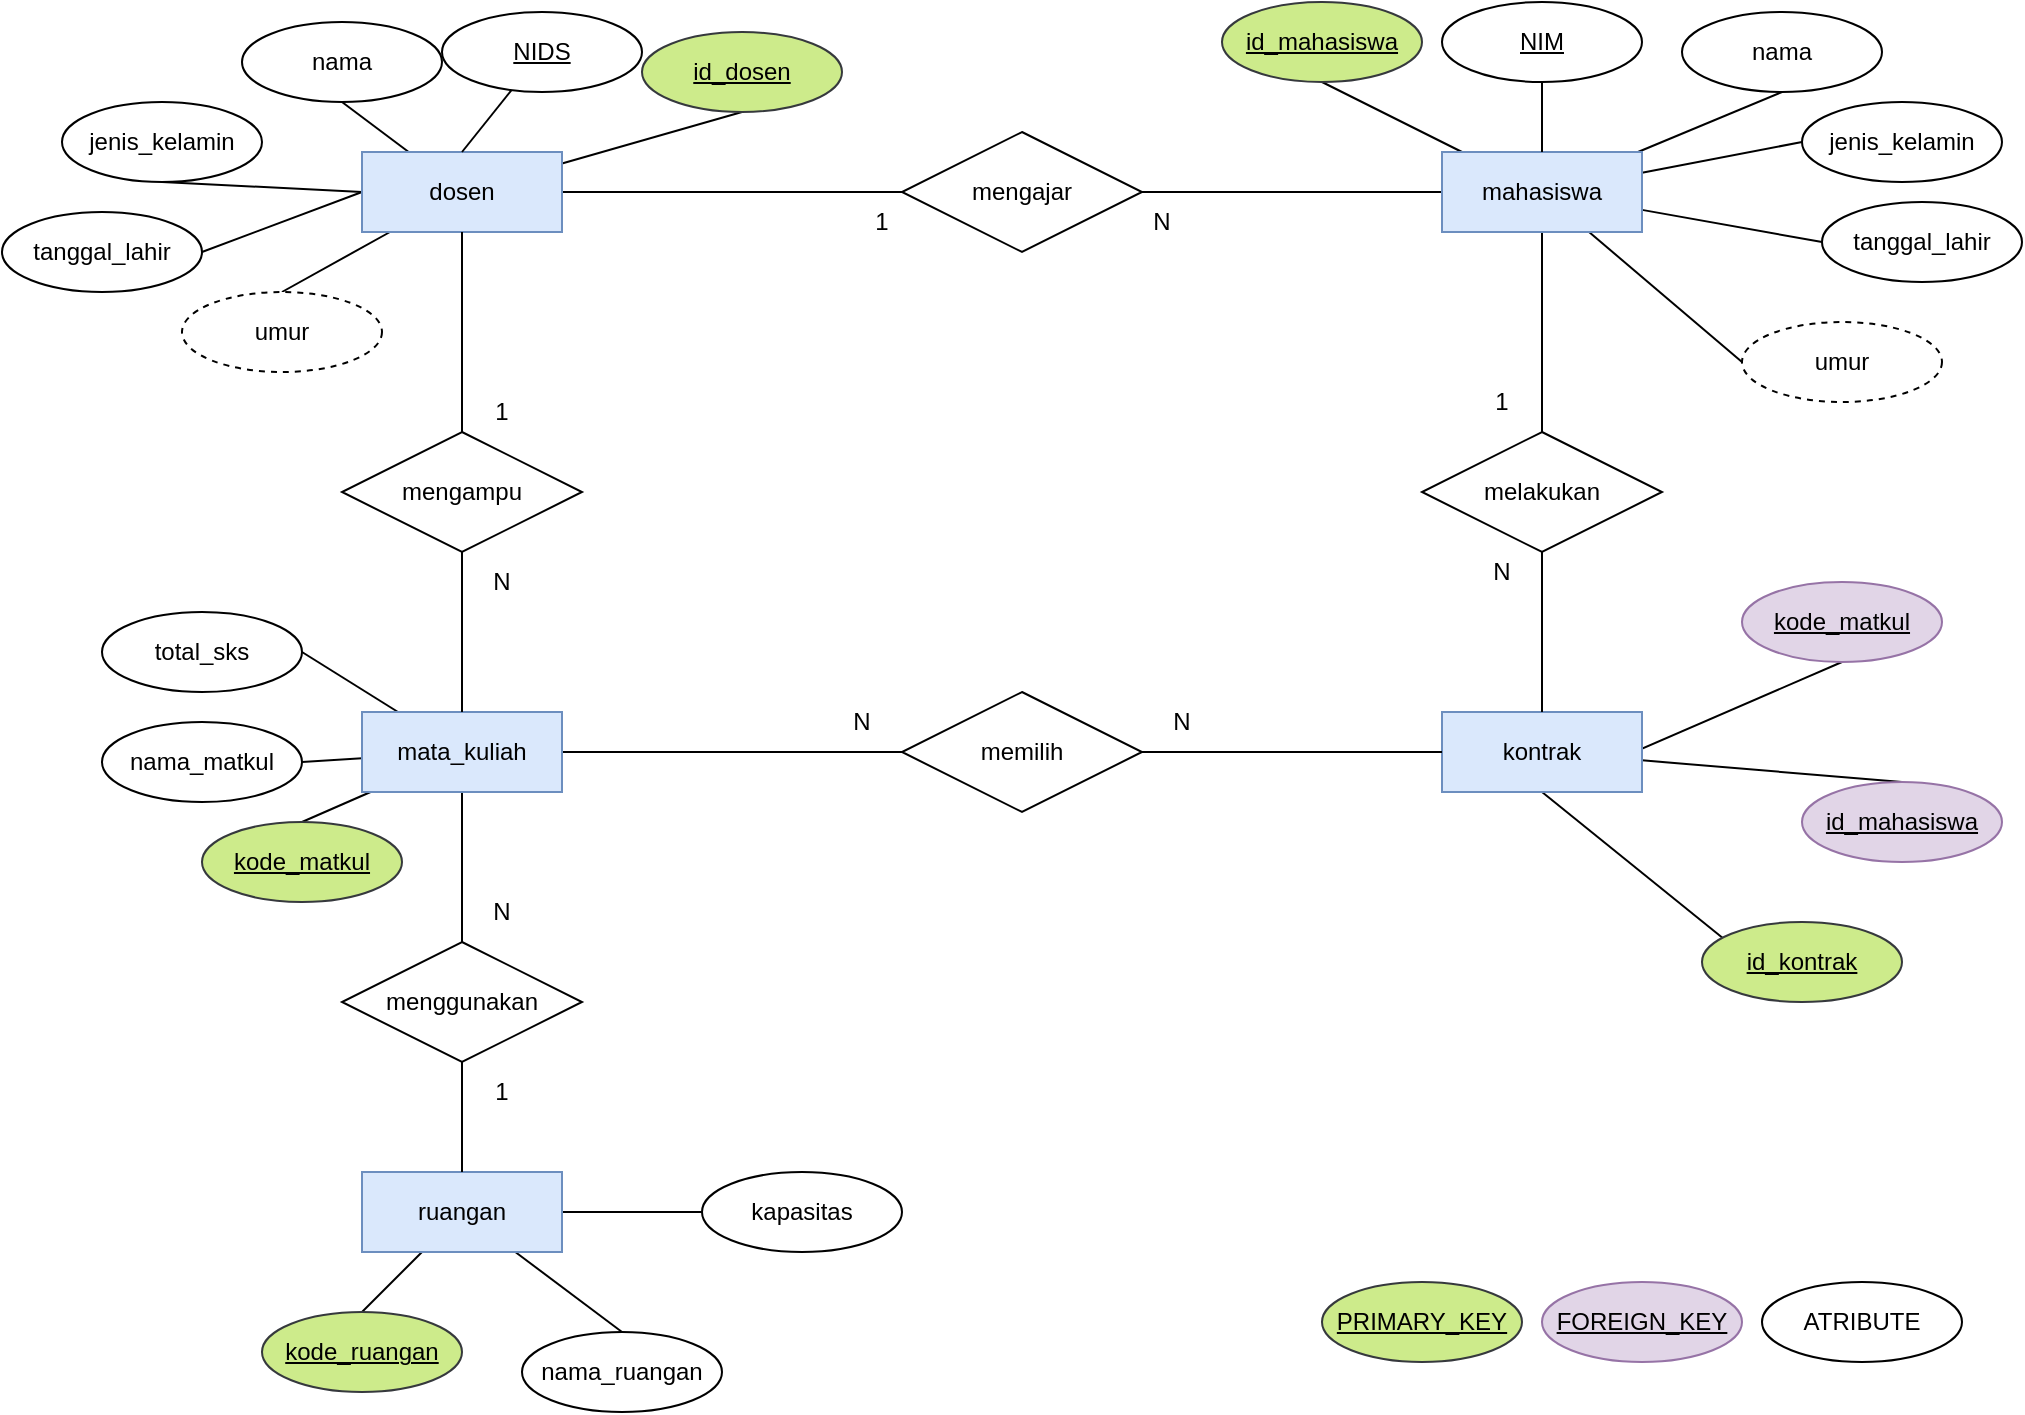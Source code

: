 <mxfile version="26.2.9">
  <diagram name="Page-1" id="nJyo6OV2TYeDhV0pLNsA">
    <mxGraphModel dx="1748" dy="934" grid="1" gridSize="10" guides="1" tooltips="1" connect="1" arrows="1" fold="1" page="1" pageScale="1" pageWidth="850" pageHeight="1100" math="0" shadow="0">
      <root>
        <mxCell id="0" />
        <mxCell id="1" parent="0" />
        <mxCell id="Sm-z-VBrJLyujy-IbQeb-9" style="rounded=0;orthogonalLoop=1;jettySize=auto;html=1;entryX=0.5;entryY=1;entryDx=0;entryDy=0;endArrow=none;startFill=0;" parent="1" source="Sm-z-VBrJLyujy-IbQeb-4" target="Sm-z-VBrJLyujy-IbQeb-5" edge="1">
          <mxGeometry relative="1" as="geometry" />
        </mxCell>
        <mxCell id="Sm-z-VBrJLyujy-IbQeb-10" style="rounded=0;orthogonalLoop=1;jettySize=auto;html=1;entryX=0.5;entryY=1;entryDx=0;entryDy=0;endArrow=none;startFill=0;" parent="1" source="Sm-z-VBrJLyujy-IbQeb-4" target="Sm-z-VBrJLyujy-IbQeb-6" edge="1">
          <mxGeometry relative="1" as="geometry" />
        </mxCell>
        <mxCell id="Sm-z-VBrJLyujy-IbQeb-11" style="rounded=0;orthogonalLoop=1;jettySize=auto;html=1;entryX=0;entryY=0.5;entryDx=0;entryDy=0;endArrow=none;startFill=0;" parent="1" source="Sm-z-VBrJLyujy-IbQeb-4" target="Sm-z-VBrJLyujy-IbQeb-7" edge="1">
          <mxGeometry relative="1" as="geometry" />
        </mxCell>
        <mxCell id="Sm-z-VBrJLyujy-IbQeb-12" style="rounded=0;orthogonalLoop=1;jettySize=auto;html=1;entryX=0;entryY=0.5;entryDx=0;entryDy=0;endArrow=none;startFill=0;" parent="1" source="Sm-z-VBrJLyujy-IbQeb-4" target="Sm-z-VBrJLyujy-IbQeb-8" edge="1">
          <mxGeometry relative="1" as="geometry" />
        </mxCell>
        <mxCell id="Sm-z-VBrJLyujy-IbQeb-39" style="rounded=0;orthogonalLoop=1;jettySize=auto;html=1;entryX=0;entryY=0.5;entryDx=0;entryDy=0;endArrow=none;startFill=0;" parent="1" source="Sm-z-VBrJLyujy-IbQeb-4" target="Sm-z-VBrJLyujy-IbQeb-38" edge="1">
          <mxGeometry relative="1" as="geometry" />
        </mxCell>
        <mxCell id="Bo3sy8C13-rCjIiW097o-3" style="edgeStyle=orthogonalEdgeStyle;rounded=0;orthogonalLoop=1;jettySize=auto;html=1;entryX=1;entryY=0.5;entryDx=0;entryDy=0;endArrow=none;startFill=0;" parent="1" source="Sm-z-VBrJLyujy-IbQeb-4" target="Bo3sy8C13-rCjIiW097o-1" edge="1">
          <mxGeometry relative="1" as="geometry" />
        </mxCell>
        <mxCell id="Y0BCYaynre1UbPUPzL7O-153" style="rounded=0;orthogonalLoop=1;jettySize=auto;html=1;entryX=0.5;entryY=0;entryDx=0;entryDy=0;endArrow=none;startFill=0;" edge="1" parent="1" source="Sm-z-VBrJLyujy-IbQeb-4" target="Y0BCYaynre1UbPUPzL7O-152">
          <mxGeometry relative="1" as="geometry" />
        </mxCell>
        <mxCell id="Sm-z-VBrJLyujy-IbQeb-4" value="mahasiswa" style="whiteSpace=wrap;html=1;align=center;fillColor=#dae8fc;strokeColor=#6c8ebf;" parent="1" vertex="1">
          <mxGeometry x="1060" y="355" width="100" height="40" as="geometry" />
        </mxCell>
        <mxCell id="Sm-z-VBrJLyujy-IbQeb-5" value="id_mahasiswa" style="ellipse;whiteSpace=wrap;html=1;align=center;fontStyle=4;fillColor=#cdeb8b;strokeColor=#36393d;" parent="1" vertex="1">
          <mxGeometry x="950" y="280" width="100" height="40" as="geometry" />
        </mxCell>
        <mxCell id="Sm-z-VBrJLyujy-IbQeb-6" value="nama" style="ellipse;whiteSpace=wrap;html=1;align=center;" parent="1" vertex="1">
          <mxGeometry x="1180" y="285" width="100" height="40" as="geometry" />
        </mxCell>
        <mxCell id="Sm-z-VBrJLyujy-IbQeb-7" value="jenis_kelamin" style="ellipse;whiteSpace=wrap;html=1;align=center;" parent="1" vertex="1">
          <mxGeometry x="1240" y="330" width="100" height="40" as="geometry" />
        </mxCell>
        <mxCell id="Sm-z-VBrJLyujy-IbQeb-8" value="tanggal_lahir" style="ellipse;whiteSpace=wrap;html=1;align=center;" parent="1" vertex="1">
          <mxGeometry x="1250" y="380" width="100" height="40" as="geometry" />
        </mxCell>
        <mxCell id="Sm-z-VBrJLyujy-IbQeb-18" style="rounded=0;orthogonalLoop=1;jettySize=auto;html=1;entryX=0.5;entryY=1;entryDx=0;entryDy=0;strokeColor=default;endArrow=none;startFill=0;" parent="1" source="Sm-z-VBrJLyujy-IbQeb-13" target="Sm-z-VBrJLyujy-IbQeb-14" edge="1">
          <mxGeometry relative="1" as="geometry" />
        </mxCell>
        <mxCell id="Sm-z-VBrJLyujy-IbQeb-19" style="rounded=0;orthogonalLoop=1;jettySize=auto;html=1;entryX=0.5;entryY=1;entryDx=0;entryDy=0;strokeColor=default;endArrow=none;startFill=0;" parent="1" source="Sm-z-VBrJLyujy-IbQeb-13" target="Sm-z-VBrJLyujy-IbQeb-15" edge="1">
          <mxGeometry relative="1" as="geometry" />
        </mxCell>
        <mxCell id="Sm-z-VBrJLyujy-IbQeb-20" style="rounded=0;orthogonalLoop=1;jettySize=auto;html=1;exitX=0;exitY=0.5;exitDx=0;exitDy=0;entryX=0.5;entryY=1;entryDx=0;entryDy=0;strokeColor=default;endArrow=none;startFill=0;" parent="1" source="Sm-z-VBrJLyujy-IbQeb-13" target="Sm-z-VBrJLyujy-IbQeb-16" edge="1">
          <mxGeometry relative="1" as="geometry" />
        </mxCell>
        <mxCell id="Sm-z-VBrJLyujy-IbQeb-21" style="rounded=0;orthogonalLoop=1;jettySize=auto;html=1;entryX=1;entryY=0.5;entryDx=0;entryDy=0;exitX=0;exitY=0.5;exitDx=0;exitDy=0;strokeColor=default;endArrow=none;startFill=0;" parent="1" source="Sm-z-VBrJLyujy-IbQeb-13" target="Sm-z-VBrJLyujy-IbQeb-17" edge="1">
          <mxGeometry relative="1" as="geometry" />
        </mxCell>
        <mxCell id="Sm-z-VBrJLyujy-IbQeb-66" style="rounded=0;orthogonalLoop=1;jettySize=auto;html=1;entryX=0.5;entryY=0;entryDx=0;entryDy=0;strokeColor=default;endArrow=none;startFill=0;" parent="1" source="Sm-z-VBrJLyujy-IbQeb-13" target="Cee742t0J07glLO9Nud4-1" edge="1">
          <mxGeometry relative="1" as="geometry">
            <mxPoint x="400" y="410" as="targetPoint" />
          </mxGeometry>
        </mxCell>
        <mxCell id="Bo3sy8C13-rCjIiW097o-2" style="edgeStyle=orthogonalEdgeStyle;rounded=0;orthogonalLoop=1;jettySize=auto;html=1;entryX=0;entryY=0.5;entryDx=0;entryDy=0;endArrow=none;startFill=0;" parent="1" source="Sm-z-VBrJLyujy-IbQeb-13" target="Bo3sy8C13-rCjIiW097o-1" edge="1">
          <mxGeometry relative="1" as="geometry" />
        </mxCell>
        <mxCell id="Sm-z-VBrJLyujy-IbQeb-13" value="dosen" style="whiteSpace=wrap;html=1;align=center;fillColor=#dae8fc;strokeColor=#6c8ebf;" parent="1" vertex="1">
          <mxGeometry x="520" y="355" width="100" height="40" as="geometry" />
        </mxCell>
        <mxCell id="Sm-z-VBrJLyujy-IbQeb-14" value="id_dosen" style="ellipse;whiteSpace=wrap;html=1;align=center;fontStyle=4;fillColor=#cdeb8b;strokeColor=#36393d;" parent="1" vertex="1">
          <mxGeometry x="660" y="295" width="100" height="40" as="geometry" />
        </mxCell>
        <mxCell id="Sm-z-VBrJLyujy-IbQeb-15" value="nama" style="ellipse;whiteSpace=wrap;html=1;align=center;" parent="1" vertex="1">
          <mxGeometry x="460" y="290" width="100" height="40" as="geometry" />
        </mxCell>
        <mxCell id="Sm-z-VBrJLyujy-IbQeb-16" value="jenis_kelamin" style="ellipse;whiteSpace=wrap;html=1;align=center;" parent="1" vertex="1">
          <mxGeometry x="370" y="330" width="100" height="40" as="geometry" />
        </mxCell>
        <mxCell id="Sm-z-VBrJLyujy-IbQeb-17" value="tanggal_lahir" style="ellipse;whiteSpace=wrap;html=1;align=center;" parent="1" vertex="1">
          <mxGeometry x="340" y="385" width="100" height="40" as="geometry" />
        </mxCell>
        <mxCell id="Sm-z-VBrJLyujy-IbQeb-26" style="rounded=0;orthogonalLoop=1;jettySize=auto;html=1;entryX=0.5;entryY=0;entryDx=0;entryDy=0;endArrow=none;startFill=0;" parent="1" source="Sm-z-VBrJLyujy-IbQeb-22" target="Sm-z-VBrJLyujy-IbQeb-24" edge="1">
          <mxGeometry relative="1" as="geometry" />
        </mxCell>
        <mxCell id="Sm-z-VBrJLyujy-IbQeb-27" style="rounded=0;orthogonalLoop=1;jettySize=auto;html=1;entryX=1;entryY=0.5;entryDx=0;entryDy=0;endArrow=none;startFill=0;" parent="1" source="Sm-z-VBrJLyujy-IbQeb-22" target="Sm-z-VBrJLyujy-IbQeb-25" edge="1">
          <mxGeometry relative="1" as="geometry" />
        </mxCell>
        <mxCell id="Sm-z-VBrJLyujy-IbQeb-29" style="rounded=0;orthogonalLoop=1;jettySize=auto;html=1;entryX=1;entryY=0.5;entryDx=0;entryDy=0;endArrow=none;startFill=0;" parent="1" source="Sm-z-VBrJLyujy-IbQeb-22" target="Sm-z-VBrJLyujy-IbQeb-23" edge="1">
          <mxGeometry relative="1" as="geometry" />
        </mxCell>
        <mxCell id="Y0BCYaynre1UbPUPzL7O-156" style="edgeStyle=orthogonalEdgeStyle;rounded=0;orthogonalLoop=1;jettySize=auto;html=1;entryX=0;entryY=0.5;entryDx=0;entryDy=0;endArrow=none;startFill=0;" edge="1" parent="1" source="Sm-z-VBrJLyujy-IbQeb-22" target="Y0BCYaynre1UbPUPzL7O-155">
          <mxGeometry relative="1" as="geometry" />
        </mxCell>
        <mxCell id="Y0BCYaynre1UbPUPzL7O-164" style="edgeStyle=orthogonalEdgeStyle;rounded=0;orthogonalLoop=1;jettySize=auto;html=1;entryX=0.5;entryY=0;entryDx=0;entryDy=0;endArrow=none;startFill=0;" edge="1" parent="1" source="Sm-z-VBrJLyujy-IbQeb-22" target="Y0BCYaynre1UbPUPzL7O-163">
          <mxGeometry relative="1" as="geometry" />
        </mxCell>
        <mxCell id="Sm-z-VBrJLyujy-IbQeb-22" value="mata_kuliah" style="whiteSpace=wrap;html=1;align=center;fillColor=#dae8fc;strokeColor=#6c8ebf;" parent="1" vertex="1">
          <mxGeometry x="520" y="635" width="100" height="40" as="geometry" />
        </mxCell>
        <mxCell id="Sm-z-VBrJLyujy-IbQeb-23" value="nama_matkul" style="ellipse;whiteSpace=wrap;html=1;align=center;" parent="1" vertex="1">
          <mxGeometry x="390" y="640" width="100" height="40" as="geometry" />
        </mxCell>
        <mxCell id="Sm-z-VBrJLyujy-IbQeb-24" value="kode_matkul" style="ellipse;whiteSpace=wrap;html=1;align=center;fontStyle=4;fillColor=#cdeb8b;strokeColor=#36393d;" parent="1" vertex="1">
          <mxGeometry x="440" y="690" width="100" height="40" as="geometry" />
        </mxCell>
        <mxCell id="Sm-z-VBrJLyujy-IbQeb-25" value="total_sks" style="ellipse;whiteSpace=wrap;html=1;align=center;" parent="1" vertex="1">
          <mxGeometry x="390" y="585" width="100" height="40" as="geometry" />
        </mxCell>
        <mxCell id="Sm-z-VBrJLyujy-IbQeb-34" style="rounded=0;orthogonalLoop=1;jettySize=auto;html=1;entryX=0;entryY=0.5;entryDx=0;entryDy=0;endArrow=none;startFill=0;" parent="1" source="Sm-z-VBrJLyujy-IbQeb-30" target="Sm-z-VBrJLyujy-IbQeb-33" edge="1">
          <mxGeometry relative="1" as="geometry" />
        </mxCell>
        <mxCell id="Sm-z-VBrJLyujy-IbQeb-35" style="rounded=0;orthogonalLoop=1;jettySize=auto;html=1;entryX=0.5;entryY=0;entryDx=0;entryDy=0;endArrow=none;startFill=0;" parent="1" source="Sm-z-VBrJLyujy-IbQeb-30" target="Sm-z-VBrJLyujy-IbQeb-31" edge="1">
          <mxGeometry relative="1" as="geometry" />
        </mxCell>
        <mxCell id="Sm-z-VBrJLyujy-IbQeb-36" style="rounded=0;orthogonalLoop=1;jettySize=auto;html=1;entryX=0.5;entryY=0;entryDx=0;entryDy=0;endArrow=none;startFill=0;" parent="1" source="Sm-z-VBrJLyujy-IbQeb-30" target="Sm-z-VBrJLyujy-IbQeb-32" edge="1">
          <mxGeometry relative="1" as="geometry" />
        </mxCell>
        <mxCell id="Sm-z-VBrJLyujy-IbQeb-30" value="ruangan" style="whiteSpace=wrap;html=1;align=center;fillColor=#dae8fc;strokeColor=#6c8ebf;" parent="1" vertex="1">
          <mxGeometry x="520" y="865" width="100" height="40" as="geometry" />
        </mxCell>
        <mxCell id="Sm-z-VBrJLyujy-IbQeb-31" value="kode_ruangan" style="ellipse;whiteSpace=wrap;html=1;align=center;fontStyle=4;fillColor=#cdeb8b;strokeColor=#36393d;" parent="1" vertex="1">
          <mxGeometry x="470" y="935" width="100" height="40" as="geometry" />
        </mxCell>
        <mxCell id="Sm-z-VBrJLyujy-IbQeb-32" value="nama_ruangan" style="ellipse;whiteSpace=wrap;html=1;align=center;" parent="1" vertex="1">
          <mxGeometry x="600" y="945" width="100" height="40" as="geometry" />
        </mxCell>
        <mxCell id="Sm-z-VBrJLyujy-IbQeb-33" value="kapasitas" style="ellipse;whiteSpace=wrap;html=1;align=center;" parent="1" vertex="1">
          <mxGeometry x="690" y="865" width="100" height="40" as="geometry" />
        </mxCell>
        <mxCell id="Sm-z-VBrJLyujy-IbQeb-38" value="umur" style="ellipse;whiteSpace=wrap;html=1;align=center;dashed=1;" parent="1" vertex="1">
          <mxGeometry x="1210" y="440" width="100" height="40" as="geometry" />
        </mxCell>
        <mxCell id="Sm-z-VBrJLyujy-IbQeb-48" value="mengampu" style="shape=rhombus;perimeter=rhombusPerimeter;whiteSpace=wrap;html=1;align=center;" parent="1" vertex="1">
          <mxGeometry x="510" y="495" width="120" height="60" as="geometry" />
        </mxCell>
        <mxCell id="Sm-z-VBrJLyujy-IbQeb-62" style="rounded=0;orthogonalLoop=1;jettySize=auto;html=1;entryX=0.5;entryY=1;entryDx=0;entryDy=0;endArrow=none;startFill=0;exitX=0.5;exitY=1;exitDx=0;exitDy=0;" parent="1" source="Sm-z-VBrJLyujy-IbQeb-53" target="Sm-z-VBrJLyujy-IbQeb-58" edge="1">
          <mxGeometry relative="1" as="geometry" />
        </mxCell>
        <mxCell id="Sm-z-VBrJLyujy-IbQeb-63" style="rounded=0;orthogonalLoop=1;jettySize=auto;html=1;entryX=0.5;entryY=1;entryDx=0;entryDy=0;endArrow=none;startFill=0;exitX=0.5;exitY=1;exitDx=0;exitDy=0;" parent="1" source="Sm-z-VBrJLyujy-IbQeb-53" target="Sm-z-VBrJLyujy-IbQeb-59" edge="1">
          <mxGeometry relative="1" as="geometry" />
        </mxCell>
        <mxCell id="Y0BCYaynre1UbPUPzL7O-147" style="rounded=0;orthogonalLoop=1;jettySize=auto;html=1;entryX=0.5;entryY=0;entryDx=0;entryDy=0;endArrow=none;startFill=0;" edge="1" parent="1" source="Sm-z-VBrJLyujy-IbQeb-53" target="Y0BCYaynre1UbPUPzL7O-146">
          <mxGeometry relative="1" as="geometry" />
        </mxCell>
        <mxCell id="Sm-z-VBrJLyujy-IbQeb-53" value="kontrak" style="whiteSpace=wrap;html=1;align=center;fillColor=#dae8fc;strokeColor=#6c8ebf;" parent="1" vertex="1">
          <mxGeometry x="1060" y="635" width="100" height="40" as="geometry" />
        </mxCell>
        <mxCell id="Sm-z-VBrJLyujy-IbQeb-58" value="id_kontrak" style="ellipse;whiteSpace=wrap;html=1;align=center;fontStyle=4;fillColor=#cdeb8b;strokeColor=#36393d;" parent="1" vertex="1">
          <mxGeometry x="1190" y="740" width="100" height="40" as="geometry" />
        </mxCell>
        <mxCell id="Sm-z-VBrJLyujy-IbQeb-59" value="kode_matkul" style="ellipse;whiteSpace=wrap;html=1;align=center;fillColor=#e1d5e7;strokeColor=#9673a6;fontStyle=4" parent="1" vertex="1">
          <mxGeometry x="1210" y="570" width="100" height="40" as="geometry" />
        </mxCell>
        <mxCell id="Sm-z-VBrJLyujy-IbQeb-69" value="" style="fontSize=12;html=1;endArrow=none;rounded=0;entryX=0.5;entryY=0;entryDx=0;entryDy=0;exitX=0.5;exitY=1;exitDx=0;exitDy=0;startFill=0;" parent="1" source="Sm-z-VBrJLyujy-IbQeb-48" target="Sm-z-VBrJLyujy-IbQeb-22" edge="1">
          <mxGeometry width="100" height="100" relative="1" as="geometry">
            <mxPoint x="610" y="570" as="sourcePoint" />
            <mxPoint x="610" y="700" as="targetPoint" />
          </mxGeometry>
        </mxCell>
        <mxCell id="Sm-z-VBrJLyujy-IbQeb-70" value="" style="fontSize=12;html=1;endArrow=none;endFill=1;rounded=0;entryX=0.5;entryY=1;entryDx=0;entryDy=0;exitX=0.5;exitY=0;exitDx=0;exitDy=0;startFill=0;" parent="1" source="Sm-z-VBrJLyujy-IbQeb-48" target="Sm-z-VBrJLyujy-IbQeb-13" edge="1">
          <mxGeometry width="100" height="100" relative="1" as="geometry">
            <mxPoint x="570" y="465" as="sourcePoint" />
            <mxPoint x="470" y="560" as="targetPoint" />
          </mxGeometry>
        </mxCell>
        <mxCell id="Cee742t0J07glLO9Nud4-1" value="umur" style="ellipse;whiteSpace=wrap;html=1;align=center;dashed=1;" parent="1" vertex="1">
          <mxGeometry x="430" y="425" width="100" height="40" as="geometry" />
        </mxCell>
        <mxCell id="Cee742t0J07glLO9Nud4-17" value="PRIMARY_KEY" style="ellipse;whiteSpace=wrap;html=1;align=center;fontStyle=4;fillColor=#cdeb8b;strokeColor=#36393d;" parent="1" vertex="1">
          <mxGeometry x="1000" y="920" width="100" height="40" as="geometry" />
        </mxCell>
        <mxCell id="Cee742t0J07glLO9Nud4-19" value="FOREIGN_KEY" style="ellipse;whiteSpace=wrap;html=1;align=center;fillColor=#e1d5e7;strokeColor=#9673a6;fontStyle=4" parent="1" vertex="1">
          <mxGeometry x="1110" y="920" width="100" height="40" as="geometry" />
        </mxCell>
        <mxCell id="Cee742t0J07glLO9Nud4-20" value="ATRIBUTE" style="ellipse;whiteSpace=wrap;html=1;align=center;" parent="1" vertex="1">
          <mxGeometry x="1220" y="920" width="100" height="40" as="geometry" />
        </mxCell>
        <mxCell id="Bo3sy8C13-rCjIiW097o-1" value="mengajar" style="shape=rhombus;perimeter=rhombusPerimeter;whiteSpace=wrap;html=1;align=center;" parent="1" vertex="1">
          <mxGeometry x="790" y="345" width="120" height="60" as="geometry" />
        </mxCell>
        <mxCell id="Y0BCYaynre1UbPUPzL7O-146" value="id_mahasiswa" style="ellipse;whiteSpace=wrap;html=1;align=center;fillColor=#e1d5e7;strokeColor=#9673a6;fontStyle=4" vertex="1" parent="1">
          <mxGeometry x="1240" y="670" width="100" height="40" as="geometry" />
        </mxCell>
        <mxCell id="Y0BCYaynre1UbPUPzL7O-149" style="rounded=0;orthogonalLoop=1;jettySize=auto;html=1;entryX=0.5;entryY=0;entryDx=0;entryDy=0;endArrow=none;startFill=0;" edge="1" parent="1" source="Y0BCYaynre1UbPUPzL7O-148" target="Sm-z-VBrJLyujy-IbQeb-4">
          <mxGeometry relative="1" as="geometry" />
        </mxCell>
        <mxCell id="Y0BCYaynre1UbPUPzL7O-148" value="NIM" style="ellipse;whiteSpace=wrap;html=1;align=center;fontStyle=4;" vertex="1" parent="1">
          <mxGeometry x="1060" y="280" width="100" height="40" as="geometry" />
        </mxCell>
        <mxCell id="Y0BCYaynre1UbPUPzL7O-151" style="rounded=0;orthogonalLoop=1;jettySize=auto;html=1;entryX=0.5;entryY=0;entryDx=0;entryDy=0;endArrow=none;startFill=0;" edge="1" parent="1" source="Y0BCYaynre1UbPUPzL7O-150" target="Sm-z-VBrJLyujy-IbQeb-13">
          <mxGeometry relative="1" as="geometry" />
        </mxCell>
        <mxCell id="Y0BCYaynre1UbPUPzL7O-150" value="NIDS" style="ellipse;whiteSpace=wrap;html=1;align=center;fontStyle=4;" vertex="1" parent="1">
          <mxGeometry x="560" y="285" width="100" height="40" as="geometry" />
        </mxCell>
        <mxCell id="Y0BCYaynre1UbPUPzL7O-154" style="rounded=0;orthogonalLoop=1;jettySize=auto;html=1;entryX=0.5;entryY=0;entryDx=0;entryDy=0;endArrow=none;startFill=0;" edge="1" parent="1" source="Y0BCYaynre1UbPUPzL7O-152" target="Sm-z-VBrJLyujy-IbQeb-53">
          <mxGeometry relative="1" as="geometry" />
        </mxCell>
        <mxCell id="Y0BCYaynre1UbPUPzL7O-152" value="melakukan" style="shape=rhombus;perimeter=rhombusPerimeter;whiteSpace=wrap;html=1;align=center;" vertex="1" parent="1">
          <mxGeometry x="1050" y="495" width="120" height="60" as="geometry" />
        </mxCell>
        <mxCell id="Y0BCYaynre1UbPUPzL7O-157" style="edgeStyle=orthogonalEdgeStyle;rounded=0;orthogonalLoop=1;jettySize=auto;html=1;entryX=0;entryY=0.5;entryDx=0;entryDy=0;endArrow=none;startFill=0;" edge="1" parent="1" source="Y0BCYaynre1UbPUPzL7O-155" target="Sm-z-VBrJLyujy-IbQeb-53">
          <mxGeometry relative="1" as="geometry" />
        </mxCell>
        <mxCell id="Y0BCYaynre1UbPUPzL7O-155" value="memilih" style="shape=rhombus;perimeter=rhombusPerimeter;whiteSpace=wrap;html=1;align=center;" vertex="1" parent="1">
          <mxGeometry x="790" y="625" width="120" height="60" as="geometry" />
        </mxCell>
        <mxCell id="Y0BCYaynre1UbPUPzL7O-165" style="edgeStyle=orthogonalEdgeStyle;rounded=0;orthogonalLoop=1;jettySize=auto;html=1;entryX=0.5;entryY=0;entryDx=0;entryDy=0;endArrow=none;startFill=0;" edge="1" parent="1" source="Y0BCYaynre1UbPUPzL7O-163" target="Sm-z-VBrJLyujy-IbQeb-30">
          <mxGeometry relative="1" as="geometry" />
        </mxCell>
        <mxCell id="Y0BCYaynre1UbPUPzL7O-163" value="menggunakan" style="shape=rhombus;perimeter=rhombusPerimeter;whiteSpace=wrap;html=1;align=center;" vertex="1" parent="1">
          <mxGeometry x="510" y="750" width="120" height="60" as="geometry" />
        </mxCell>
        <mxCell id="Y0BCYaynre1UbPUPzL7O-166" value="1" style="text;html=1;align=center;verticalAlign=middle;whiteSpace=wrap;rounded=0;" vertex="1" parent="1">
          <mxGeometry x="750" y="375" width="60" height="30" as="geometry" />
        </mxCell>
        <mxCell id="Y0BCYaynre1UbPUPzL7O-167" value="N" style="text;html=1;align=center;verticalAlign=middle;whiteSpace=wrap;rounded=0;" vertex="1" parent="1">
          <mxGeometry x="890" y="375" width="60" height="30" as="geometry" />
        </mxCell>
        <mxCell id="Y0BCYaynre1UbPUPzL7O-168" value="1" style="text;html=1;align=center;verticalAlign=middle;whiteSpace=wrap;rounded=0;" vertex="1" parent="1">
          <mxGeometry x="1060" y="465" width="60" height="30" as="geometry" />
        </mxCell>
        <mxCell id="Y0BCYaynre1UbPUPzL7O-169" value="N" style="text;html=1;align=center;verticalAlign=middle;whiteSpace=wrap;rounded=0;" vertex="1" parent="1">
          <mxGeometry x="1060" y="550" width="60" height="30" as="geometry" />
        </mxCell>
        <mxCell id="Y0BCYaynre1UbPUPzL7O-170" value="1" style="text;html=1;align=center;verticalAlign=middle;whiteSpace=wrap;rounded=0;" vertex="1" parent="1">
          <mxGeometry x="560" y="810" width="60" height="30" as="geometry" />
        </mxCell>
        <mxCell id="Y0BCYaynre1UbPUPzL7O-171" value="N" style="text;html=1;align=center;verticalAlign=middle;whiteSpace=wrap;rounded=0;" vertex="1" parent="1">
          <mxGeometry x="560" y="720" width="60" height="30" as="geometry" />
        </mxCell>
        <mxCell id="Y0BCYaynre1UbPUPzL7O-172" value="N" style="text;html=1;align=center;verticalAlign=middle;whiteSpace=wrap;rounded=0;" vertex="1" parent="1">
          <mxGeometry x="560" y="555" width="60" height="30" as="geometry" />
        </mxCell>
        <mxCell id="Y0BCYaynre1UbPUPzL7O-173" value="1" style="text;html=1;align=center;verticalAlign=middle;whiteSpace=wrap;rounded=0;" vertex="1" parent="1">
          <mxGeometry x="560" y="470" width="60" height="30" as="geometry" />
        </mxCell>
        <mxCell id="Y0BCYaynre1UbPUPzL7O-174" value="N" style="text;html=1;align=center;verticalAlign=middle;whiteSpace=wrap;rounded=0;" vertex="1" parent="1">
          <mxGeometry x="740" y="625" width="60" height="30" as="geometry" />
        </mxCell>
        <mxCell id="Y0BCYaynre1UbPUPzL7O-175" value="N" style="text;html=1;align=center;verticalAlign=middle;whiteSpace=wrap;rounded=0;" vertex="1" parent="1">
          <mxGeometry x="900" y="625" width="60" height="30" as="geometry" />
        </mxCell>
      </root>
    </mxGraphModel>
  </diagram>
</mxfile>
